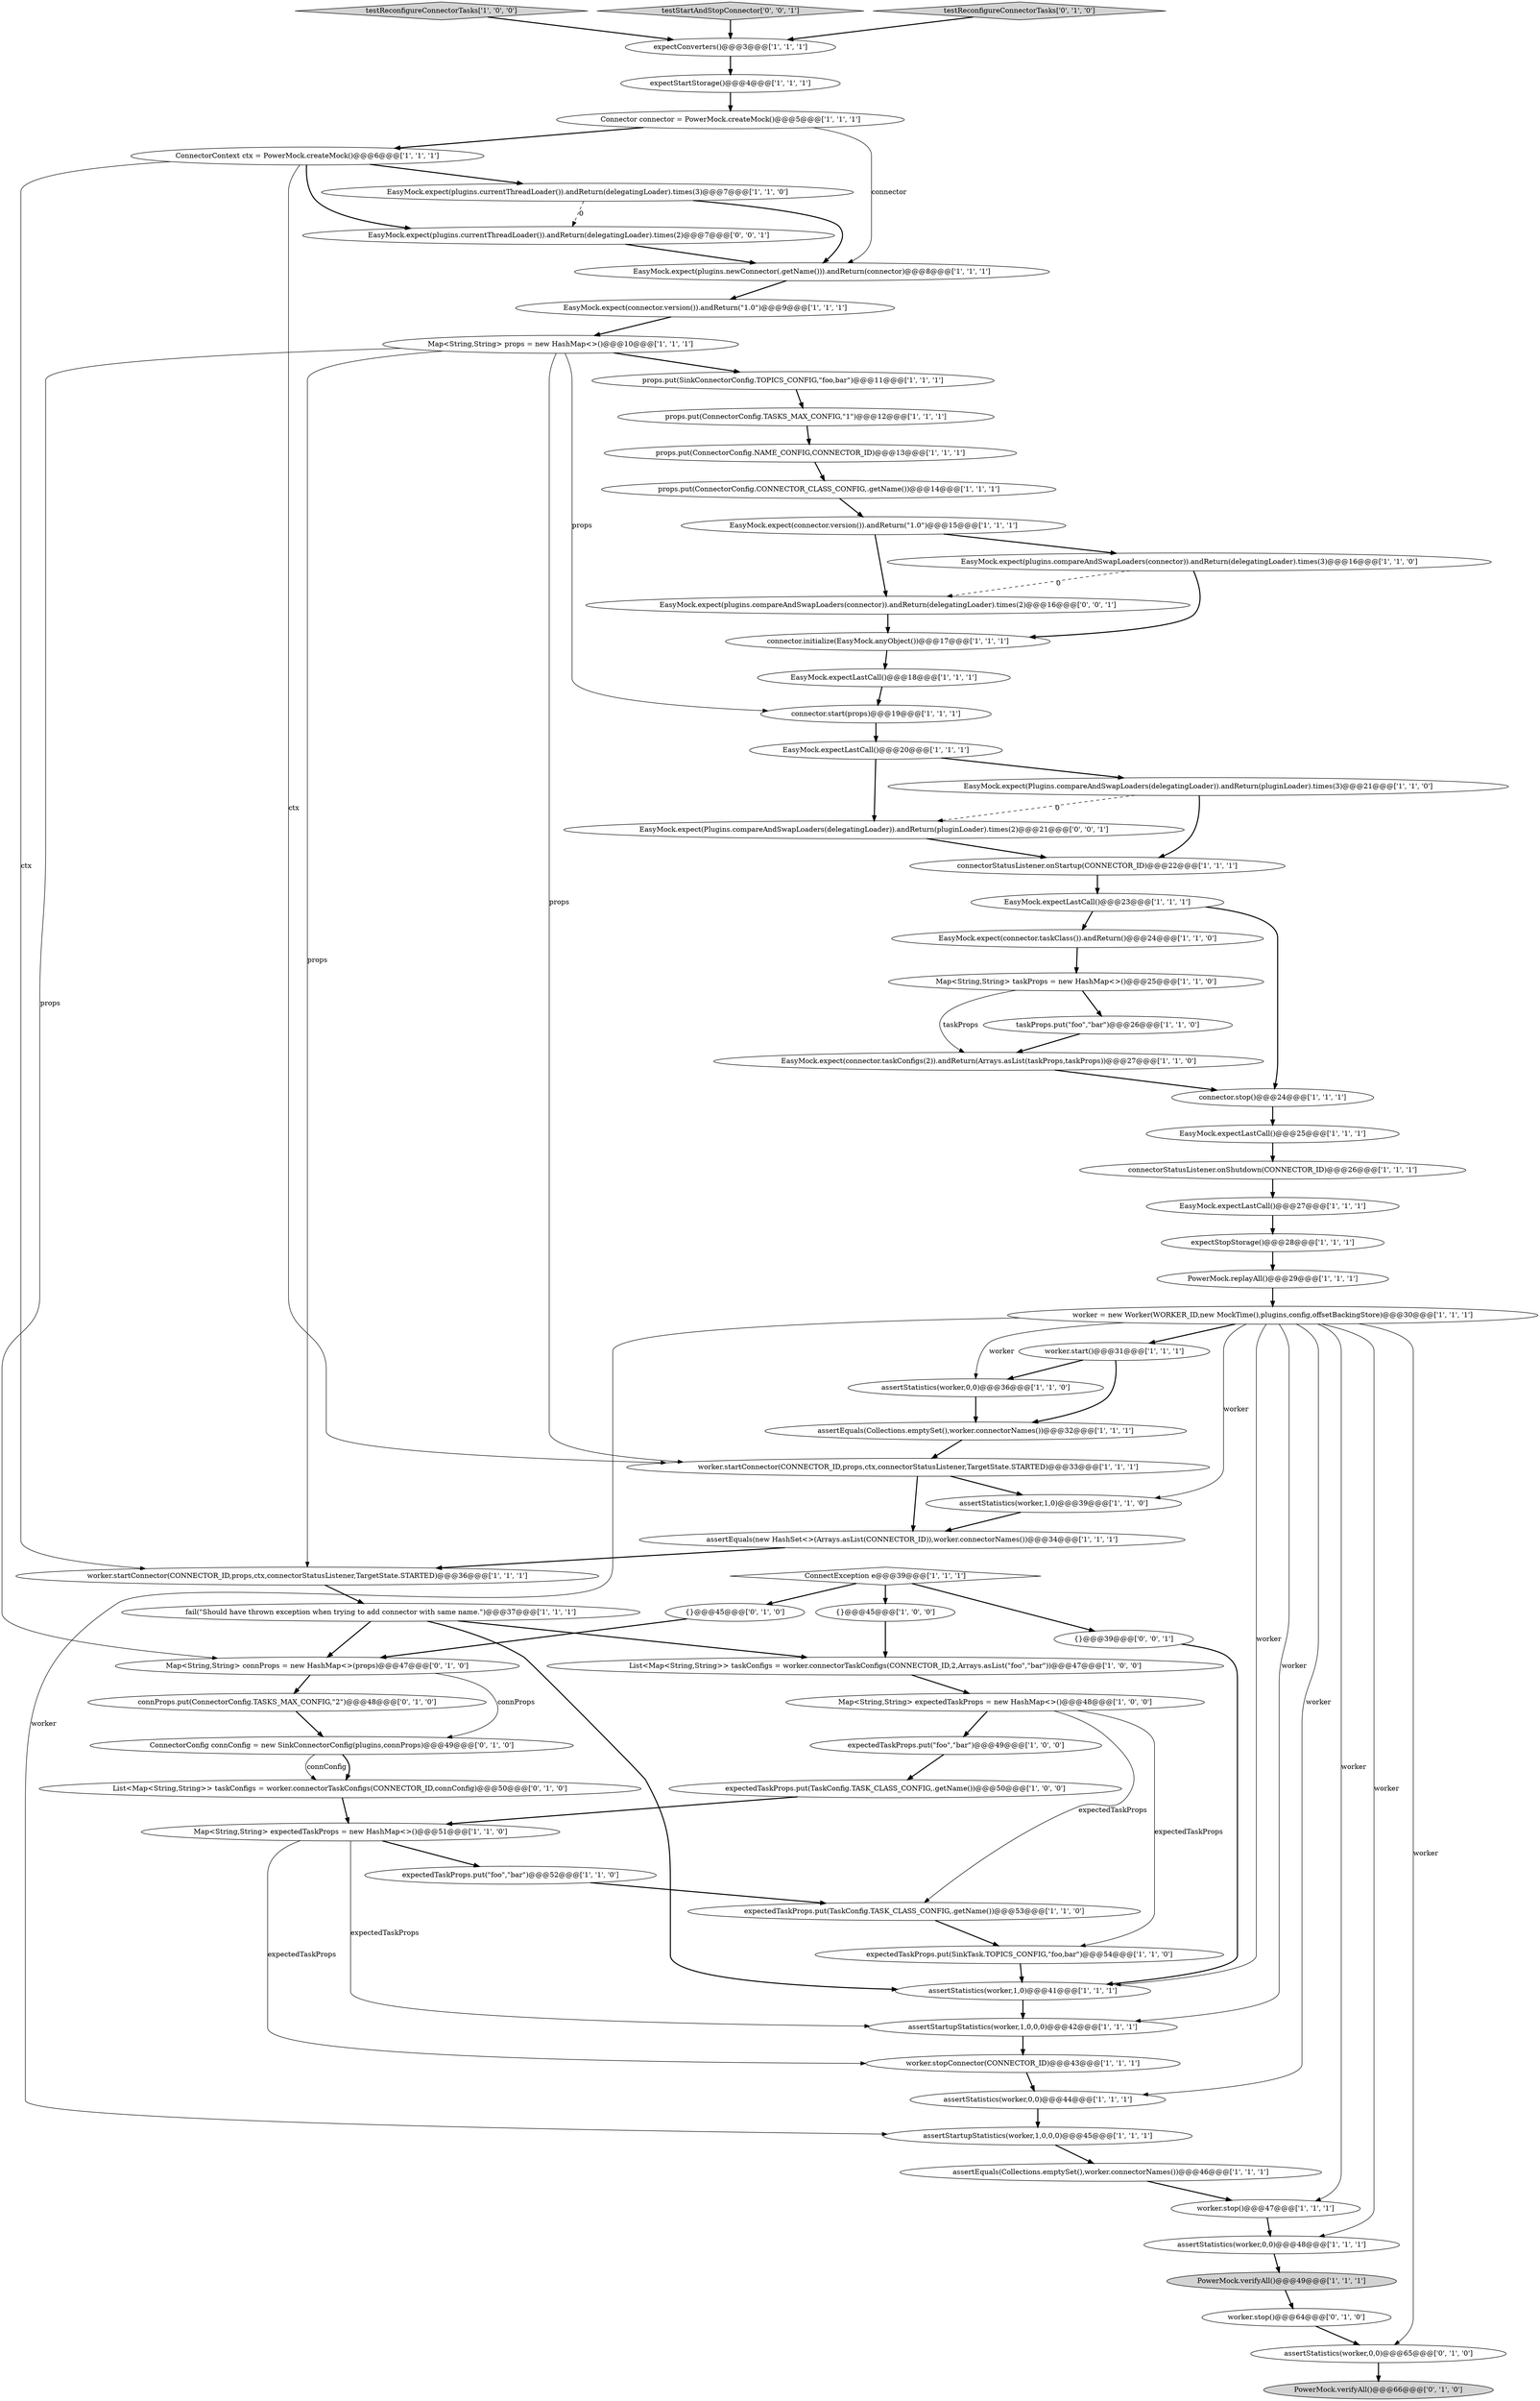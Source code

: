 digraph {
65 [style = filled, label = "Map<String,String> connProps = new HashMap<>(props)@@@47@@@['0', '1', '0']", fillcolor = white, shape = ellipse image = "AAA0AAABBB2BBB"];
24 [style = filled, label = "PowerMock.replayAll()@@@29@@@['1', '1', '1']", fillcolor = white, shape = ellipse image = "AAA0AAABBB1BBB"];
27 [style = filled, label = "expectedTaskProps.put(\"foo\",\"bar\")@@@49@@@['1', '0', '0']", fillcolor = white, shape = ellipse image = "AAA0AAABBB1BBB"];
36 [style = filled, label = "props.put(ConnectorConfig.NAME_CONFIG,CONNECTOR_ID)@@@13@@@['1', '1', '1']", fillcolor = white, shape = ellipse image = "AAA0AAABBB1BBB"];
73 [style = filled, label = "EasyMock.expect(plugins.compareAndSwapLoaders(connector)).andReturn(delegatingLoader).times(2)@@@16@@@['0', '0', '1']", fillcolor = white, shape = ellipse image = "AAA0AAABBB3BBB"];
42 [style = filled, label = "assertStatistics(worker,1,0)@@@39@@@['1', '1', '0']", fillcolor = white, shape = ellipse image = "AAA0AAABBB1BBB"];
52 [style = filled, label = "PowerMock.verifyAll()@@@49@@@['1', '1', '1']", fillcolor = lightgray, shape = ellipse image = "AAA0AAABBB1BBB"];
59 [style = filled, label = "Map<String,String> taskProps = new HashMap<>()@@@25@@@['1', '1', '0']", fillcolor = white, shape = ellipse image = "AAA0AAABBB1BBB"];
62 [style = filled, label = "ConnectorConfig connConfig = new SinkConnectorConfig(plugins,connProps)@@@49@@@['0', '1', '0']", fillcolor = white, shape = ellipse image = "AAA1AAABBB2BBB"];
66 [style = filled, label = "List<Map<String,String>> taskConfigs = worker.connectorTaskConfigs(CONNECTOR_ID,connConfig)@@@50@@@['0', '1', '0']", fillcolor = white, shape = ellipse image = "AAA1AAABBB2BBB"];
41 [style = filled, label = "props.put(ConnectorConfig.CONNECTOR_CLASS_CONFIG,.getName())@@@14@@@['1', '1', '1']", fillcolor = white, shape = ellipse image = "AAA0AAABBB1BBB"];
55 [style = filled, label = "connector.initialize(EasyMock.anyObject())@@@17@@@['1', '1', '1']", fillcolor = white, shape = ellipse image = "AAA0AAABBB1BBB"];
43 [style = filled, label = "EasyMock.expect(plugins.currentThreadLoader()).andReturn(delegatingLoader).times(3)@@@7@@@['1', '1', '0']", fillcolor = white, shape = ellipse image = "AAA0AAABBB1BBB"];
2 [style = filled, label = "EasyMock.expect(connector.version()).andReturn(\"1.0\")@@@15@@@['1', '1', '1']", fillcolor = white, shape = ellipse image = "AAA0AAABBB1BBB"];
29 [style = filled, label = "assertStatistics(worker,1,0)@@@41@@@['1', '1', '1']", fillcolor = white, shape = ellipse image = "AAA0AAABBB1BBB"];
46 [style = filled, label = "testReconfigureConnectorTasks['1', '0', '0']", fillcolor = lightgray, shape = diamond image = "AAA0AAABBB1BBB"];
26 [style = filled, label = "props.put(ConnectorConfig.TASKS_MAX_CONFIG,\"1\")@@@12@@@['1', '1', '1']", fillcolor = white, shape = ellipse image = "AAA0AAABBB1BBB"];
8 [style = filled, label = "connector.start(props)@@@19@@@['1', '1', '1']", fillcolor = white, shape = ellipse image = "AAA0AAABBB1BBB"];
20 [style = filled, label = "EasyMock.expectLastCall()@@@27@@@['1', '1', '1']", fillcolor = white, shape = ellipse image = "AAA0AAABBB1BBB"];
13 [style = filled, label = "expectedTaskProps.put(TaskConfig.TASK_CLASS_CONFIG,.getName())@@@53@@@['1', '1', '0']", fillcolor = white, shape = ellipse image = "AAA0AAABBB1BBB"];
50 [style = filled, label = "Connector connector = PowerMock.createMock()@@@5@@@['1', '1', '1']", fillcolor = white, shape = ellipse image = "AAA0AAABBB1BBB"];
28 [style = filled, label = "expectedTaskProps.put(\"foo\",\"bar\")@@@52@@@['1', '1', '0']", fillcolor = white, shape = ellipse image = "AAA0AAABBB1BBB"];
23 [style = filled, label = "EasyMock.expectLastCall()@@@20@@@['1', '1', '1']", fillcolor = white, shape = ellipse image = "AAA0AAABBB1BBB"];
48 [style = filled, label = "expectStopStorage()@@@28@@@['1', '1', '1']", fillcolor = white, shape = ellipse image = "AAA0AAABBB1BBB"];
32 [style = filled, label = "ConnectorContext ctx = PowerMock.createMock()@@@6@@@['1', '1', '1']", fillcolor = white, shape = ellipse image = "AAA0AAABBB1BBB"];
49 [style = filled, label = "assertEquals(Collections.emptySet(),worker.connectorNames())@@@46@@@['1', '1', '1']", fillcolor = white, shape = ellipse image = "AAA0AAABBB1BBB"];
61 [style = filled, label = "connProps.put(ConnectorConfig.TASKS_MAX_CONFIG,\"2\")@@@48@@@['0', '1', '0']", fillcolor = white, shape = ellipse image = "AAA1AAABBB2BBB"];
7 [style = filled, label = "assertStatistics(worker,0,0)@@@44@@@['1', '1', '1']", fillcolor = white, shape = ellipse image = "AAA0AAABBB1BBB"];
67 [style = filled, label = "{}@@@45@@@['0', '1', '0']", fillcolor = white, shape = ellipse image = "AAA0AAABBB2BBB"];
25 [style = filled, label = "taskProps.put(\"foo\",\"bar\")@@@26@@@['1', '1', '0']", fillcolor = white, shape = ellipse image = "AAA0AAABBB1BBB"];
5 [style = filled, label = "{}@@@45@@@['1', '0', '0']", fillcolor = white, shape = ellipse image = "AAA0AAABBB1BBB"];
18 [style = filled, label = "worker = new Worker(WORKER_ID,new MockTime(),plugins,config,offsetBackingStore)@@@30@@@['1', '1', '1']", fillcolor = white, shape = ellipse image = "AAA0AAABBB1BBB"];
63 [style = filled, label = "assertStatistics(worker,0,0)@@@65@@@['0', '1', '0']", fillcolor = white, shape = ellipse image = "AAA0AAABBB2BBB"];
16 [style = filled, label = "EasyMock.expectLastCall()@@@18@@@['1', '1', '1']", fillcolor = white, shape = ellipse image = "AAA0AAABBB1BBB"];
71 [style = filled, label = "{}@@@39@@@['0', '0', '1']", fillcolor = white, shape = ellipse image = "AAA0AAABBB3BBB"];
22 [style = filled, label = "connectorStatusListener.onStartup(CONNECTOR_ID)@@@22@@@['1', '1', '1']", fillcolor = white, shape = ellipse image = "AAA0AAABBB1BBB"];
4 [style = filled, label = "expectedTaskProps.put(TaskConfig.TASK_CLASS_CONFIG,.getName())@@@50@@@['1', '0', '0']", fillcolor = white, shape = ellipse image = "AAA0AAABBB1BBB"];
69 [style = filled, label = "EasyMock.expect(plugins.currentThreadLoader()).andReturn(delegatingLoader).times(2)@@@7@@@['0', '0', '1']", fillcolor = white, shape = ellipse image = "AAA0AAABBB3BBB"];
72 [style = filled, label = "testStartAndStopConnector['0', '0', '1']", fillcolor = lightgray, shape = diamond image = "AAA0AAABBB3BBB"];
1 [style = filled, label = "assertStatistics(worker,0,0)@@@36@@@['1', '1', '0']", fillcolor = white, shape = ellipse image = "AAA0AAABBB1BBB"];
38 [style = filled, label = "expectStartStorage()@@@4@@@['1', '1', '1']", fillcolor = white, shape = ellipse image = "AAA0AAABBB1BBB"];
47 [style = filled, label = "connector.stop()@@@24@@@['1', '1', '1']", fillcolor = white, shape = ellipse image = "AAA0AAABBB1BBB"];
15 [style = filled, label = "List<Map<String,String>> taskConfigs = worker.connectorTaskConfigs(CONNECTOR_ID,2,Arrays.asList(\"foo\",\"bar\"))@@@47@@@['1', '0', '0']", fillcolor = white, shape = ellipse image = "AAA0AAABBB1BBB"];
30 [style = filled, label = "EasyMock.expectLastCall()@@@23@@@['1', '1', '1']", fillcolor = white, shape = ellipse image = "AAA0AAABBB1BBB"];
56 [style = filled, label = "assertStartupStatistics(worker,1,0,0,0)@@@45@@@['1', '1', '1']", fillcolor = white, shape = ellipse image = "AAA0AAABBB1BBB"];
60 [style = filled, label = "PowerMock.verifyAll()@@@66@@@['0', '1', '0']", fillcolor = lightgray, shape = ellipse image = "AAA0AAABBB2BBB"];
68 [style = filled, label = "testReconfigureConnectorTasks['0', '1', '0']", fillcolor = lightgray, shape = diamond image = "AAA0AAABBB2BBB"];
58 [style = filled, label = "EasyMock.expect(connector.version()).andReturn(\"1.0\")@@@9@@@['1', '1', '1']", fillcolor = white, shape = ellipse image = "AAA0AAABBB1BBB"];
34 [style = filled, label = "EasyMock.expect(Plugins.compareAndSwapLoaders(delegatingLoader)).andReturn(pluginLoader).times(3)@@@21@@@['1', '1', '0']", fillcolor = white, shape = ellipse image = "AAA0AAABBB1BBB"];
44 [style = filled, label = "Map<String,String> expectedTaskProps = new HashMap<>()@@@51@@@['1', '1', '0']", fillcolor = white, shape = ellipse image = "AAA0AAABBB1BBB"];
51 [style = filled, label = "worker.startConnector(CONNECTOR_ID,props,ctx,connectorStatusListener,TargetState.STARTED)@@@33@@@['1', '1', '1']", fillcolor = white, shape = ellipse image = "AAA0AAABBB1BBB"];
14 [style = filled, label = "EasyMock.expectLastCall()@@@25@@@['1', '1', '1']", fillcolor = white, shape = ellipse image = "AAA0AAABBB1BBB"];
54 [style = filled, label = "assertStartupStatistics(worker,1,0,0,0)@@@42@@@['1', '1', '1']", fillcolor = white, shape = ellipse image = "AAA0AAABBB1BBB"];
39 [style = filled, label = "Map<String,String> props = new HashMap<>()@@@10@@@['1', '1', '1']", fillcolor = white, shape = ellipse image = "AAA0AAABBB1BBB"];
35 [style = filled, label = "expectConverters()@@@3@@@['1', '1', '1']", fillcolor = white, shape = ellipse image = "AAA0AAABBB1BBB"];
37 [style = filled, label = "worker.stopConnector(CONNECTOR_ID)@@@43@@@['1', '1', '1']", fillcolor = white, shape = ellipse image = "AAA0AAABBB1BBB"];
70 [style = filled, label = "EasyMock.expect(Plugins.compareAndSwapLoaders(delegatingLoader)).andReturn(pluginLoader).times(2)@@@21@@@['0', '0', '1']", fillcolor = white, shape = ellipse image = "AAA0AAABBB3BBB"];
10 [style = filled, label = "EasyMock.expect(plugins.newConnector(.getName())).andReturn(connector)@@@8@@@['1', '1', '1']", fillcolor = white, shape = ellipse image = "AAA0AAABBB1BBB"];
21 [style = filled, label = "EasyMock.expect(plugins.compareAndSwapLoaders(connector)).andReturn(delegatingLoader).times(3)@@@16@@@['1', '1', '0']", fillcolor = white, shape = ellipse image = "AAA0AAABBB1BBB"];
11 [style = filled, label = "EasyMock.expect(connector.taskClass()).andReturn()@@@24@@@['1', '1', '0']", fillcolor = white, shape = ellipse image = "AAA0AAABBB1BBB"];
3 [style = filled, label = "assertEquals(Collections.emptySet(),worker.connectorNames())@@@32@@@['1', '1', '1']", fillcolor = white, shape = ellipse image = "AAA0AAABBB1BBB"];
33 [style = filled, label = "Map<String,String> expectedTaskProps = new HashMap<>()@@@48@@@['1', '0', '0']", fillcolor = white, shape = ellipse image = "AAA0AAABBB1BBB"];
40 [style = filled, label = "ConnectException e@@@39@@@['1', '1', '1']", fillcolor = white, shape = diamond image = "AAA0AAABBB1BBB"];
57 [style = filled, label = "assertStatistics(worker,0,0)@@@48@@@['1', '1', '1']", fillcolor = white, shape = ellipse image = "AAA0AAABBB1BBB"];
64 [style = filled, label = "worker.stop()@@@64@@@['0', '1', '0']", fillcolor = white, shape = ellipse image = "AAA0AAABBB2BBB"];
12 [style = filled, label = "EasyMock.expect(connector.taskConfigs(2)).andReturn(Arrays.asList(taskProps,taskProps))@@@27@@@['1', '1', '0']", fillcolor = white, shape = ellipse image = "AAA0AAABBB1BBB"];
6 [style = filled, label = "worker.start()@@@31@@@['1', '1', '1']", fillcolor = white, shape = ellipse image = "AAA0AAABBB1BBB"];
31 [style = filled, label = "worker.stop()@@@47@@@['1', '1', '1']", fillcolor = white, shape = ellipse image = "AAA0AAABBB1BBB"];
0 [style = filled, label = "worker.startConnector(CONNECTOR_ID,props,ctx,connectorStatusListener,TargetState.STARTED)@@@36@@@['1', '1', '1']", fillcolor = white, shape = ellipse image = "AAA0AAABBB1BBB"];
45 [style = filled, label = "fail(\"Should have thrown exception when trying to add connector with same name.\")@@@37@@@['1', '1', '1']", fillcolor = white, shape = ellipse image = "AAA0AAABBB1BBB"];
19 [style = filled, label = "assertEquals(new HashSet<>(Arrays.asList(CONNECTOR_ID)),worker.connectorNames())@@@34@@@['1', '1', '1']", fillcolor = white, shape = ellipse image = "AAA0AAABBB1BBB"];
53 [style = filled, label = "props.put(SinkConnectorConfig.TOPICS_CONFIG,\"foo,bar\")@@@11@@@['1', '1', '1']", fillcolor = white, shape = ellipse image = "AAA0AAABBB1BBB"];
17 [style = filled, label = "connectorStatusListener.onShutdown(CONNECTOR_ID)@@@26@@@['1', '1', '1']", fillcolor = white, shape = ellipse image = "AAA0AAABBB1BBB"];
9 [style = filled, label = "expectedTaskProps.put(SinkTask.TOPICS_CONFIG,\"foo,bar\")@@@54@@@['1', '1', '0']", fillcolor = white, shape = ellipse image = "AAA0AAABBB1BBB"];
40->71 [style = bold, label=""];
28->13 [style = bold, label=""];
37->7 [style = bold, label=""];
18->1 [style = solid, label="worker"];
50->10 [style = solid, label="connector"];
18->31 [style = solid, label="worker"];
15->33 [style = bold, label=""];
43->10 [style = bold, label=""];
19->0 [style = bold, label=""];
62->66 [style = bold, label=""];
29->54 [style = bold, label=""];
25->12 [style = bold, label=""];
44->28 [style = bold, label=""];
58->39 [style = bold, label=""];
39->8 [style = solid, label="props"];
52->64 [style = bold, label=""];
34->70 [style = dashed, label="0"];
59->12 [style = solid, label="taskProps"];
7->56 [style = bold, label=""];
45->65 [style = bold, label=""];
18->42 [style = solid, label="worker"];
55->16 [style = bold, label=""];
13->9 [style = bold, label=""];
49->31 [style = bold, label=""];
39->51 [style = solid, label="props"];
10->58 [style = bold, label=""];
64->63 [style = bold, label=""];
21->55 [style = bold, label=""];
45->15 [style = bold, label=""];
72->35 [style = bold, label=""];
18->63 [style = solid, label="worker"];
38->50 [style = bold, label=""];
33->27 [style = bold, label=""];
14->17 [style = bold, label=""];
50->32 [style = bold, label=""];
22->30 [style = bold, label=""];
40->67 [style = bold, label=""];
57->52 [style = bold, label=""];
26->36 [style = bold, label=""];
59->25 [style = bold, label=""];
71->29 [style = bold, label=""];
8->23 [style = bold, label=""];
16->8 [style = bold, label=""];
51->42 [style = bold, label=""];
12->47 [style = bold, label=""];
62->66 [style = solid, label="connConfig"];
36->41 [style = bold, label=""];
23->34 [style = bold, label=""];
44->37 [style = solid, label="expectedTaskProps"];
45->29 [style = bold, label=""];
73->55 [style = bold, label=""];
34->22 [style = bold, label=""];
48->24 [style = bold, label=""];
23->70 [style = bold, label=""];
2->21 [style = bold, label=""];
18->6 [style = bold, label=""];
65->61 [style = bold, label=""];
30->47 [style = bold, label=""];
56->49 [style = bold, label=""];
40->5 [style = bold, label=""];
69->10 [style = bold, label=""];
65->62 [style = solid, label="connProps"];
11->59 [style = bold, label=""];
44->54 [style = solid, label="expectedTaskProps"];
51->19 [style = bold, label=""];
53->26 [style = bold, label=""];
67->65 [style = bold, label=""];
41->2 [style = bold, label=""];
18->7 [style = solid, label="worker"];
21->73 [style = dashed, label="0"];
61->62 [style = bold, label=""];
0->45 [style = bold, label=""];
17->20 [style = bold, label=""];
18->57 [style = solid, label="worker"];
18->29 [style = solid, label="worker"];
33->9 [style = solid, label="expectedTaskProps"];
39->65 [style = solid, label="props"];
54->37 [style = bold, label=""];
32->51 [style = solid, label="ctx"];
42->19 [style = bold, label=""];
66->44 [style = bold, label=""];
6->3 [style = bold, label=""];
3->51 [style = bold, label=""];
33->13 [style = solid, label="expectedTaskProps"];
9->29 [style = bold, label=""];
18->56 [style = solid, label="worker"];
32->0 [style = solid, label="ctx"];
39->0 [style = solid, label="props"];
2->73 [style = bold, label=""];
6->1 [style = bold, label=""];
31->57 [style = bold, label=""];
32->43 [style = bold, label=""];
68->35 [style = bold, label=""];
24->18 [style = bold, label=""];
27->4 [style = bold, label=""];
20->48 [style = bold, label=""];
70->22 [style = bold, label=""];
30->11 [style = bold, label=""];
18->54 [style = solid, label="worker"];
1->3 [style = bold, label=""];
46->35 [style = bold, label=""];
35->38 [style = bold, label=""];
39->53 [style = bold, label=""];
32->69 [style = bold, label=""];
43->69 [style = dashed, label="0"];
47->14 [style = bold, label=""];
63->60 [style = bold, label=""];
5->15 [style = bold, label=""];
4->44 [style = bold, label=""];
}
